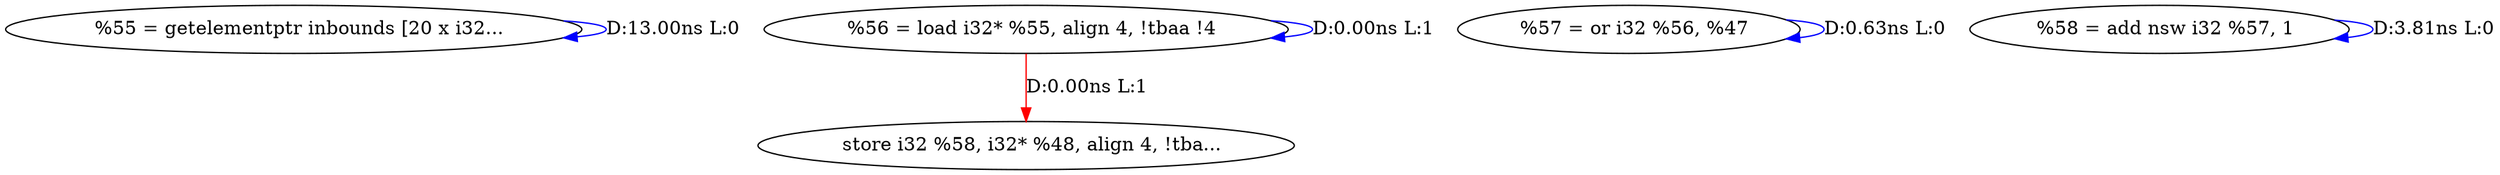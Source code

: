 digraph {
Node0x40e6540[label="  %55 = getelementptr inbounds [20 x i32..."];
Node0x40e6540 -> Node0x40e6540[label="D:13.00ns L:0",color=blue];
Node0x40e6680[label="  %56 = load i32* %55, align 4, !tbaa !4"];
Node0x40e6680 -> Node0x40e6680[label="D:0.00ns L:1",color=blue];
Node0x40e6a40[label="  store i32 %58, i32* %48, align 4, !tba..."];
Node0x40e6680 -> Node0x40e6a40[label="D:0.00ns L:1",color=red];
Node0x40e67c0[label="  %57 = or i32 %56, %47"];
Node0x40e67c0 -> Node0x40e67c0[label="D:0.63ns L:0",color=blue];
Node0x40e6900[label="  %58 = add nsw i32 %57, 1"];
Node0x40e6900 -> Node0x40e6900[label="D:3.81ns L:0",color=blue];
}
